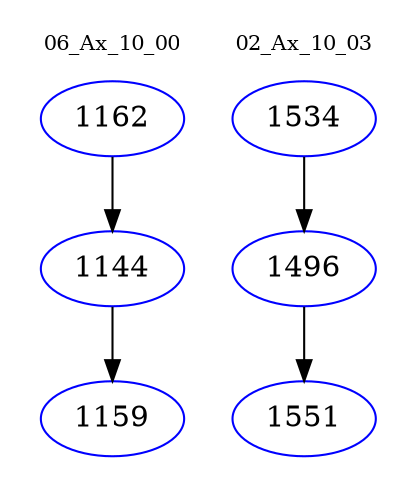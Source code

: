 digraph{
subgraph cluster_0 {
color = white
label = "06_Ax_10_00";
fontsize=10;
T0_1162 [label="1162", color="blue"]
T0_1162 -> T0_1144 [color="black"]
T0_1144 [label="1144", color="blue"]
T0_1144 -> T0_1159 [color="black"]
T0_1159 [label="1159", color="blue"]
}
subgraph cluster_1 {
color = white
label = "02_Ax_10_03";
fontsize=10;
T1_1534 [label="1534", color="blue"]
T1_1534 -> T1_1496 [color="black"]
T1_1496 [label="1496", color="blue"]
T1_1496 -> T1_1551 [color="black"]
T1_1551 [label="1551", color="blue"]
}
}
